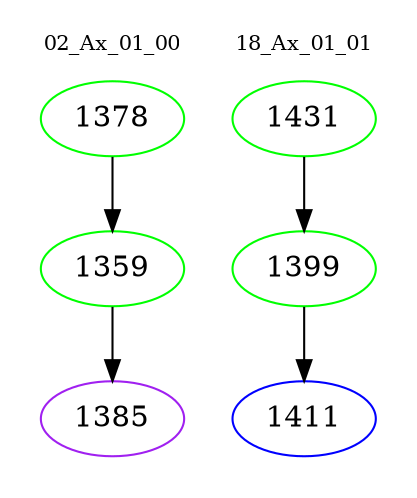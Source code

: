 digraph{
subgraph cluster_0 {
color = white
label = "02_Ax_01_00";
fontsize=10;
T0_1378 [label="1378", color="green"]
T0_1378 -> T0_1359 [color="black"]
T0_1359 [label="1359", color="green"]
T0_1359 -> T0_1385 [color="black"]
T0_1385 [label="1385", color="purple"]
}
subgraph cluster_1 {
color = white
label = "18_Ax_01_01";
fontsize=10;
T1_1431 [label="1431", color="green"]
T1_1431 -> T1_1399 [color="black"]
T1_1399 [label="1399", color="green"]
T1_1399 -> T1_1411 [color="black"]
T1_1411 [label="1411", color="blue"]
}
}
